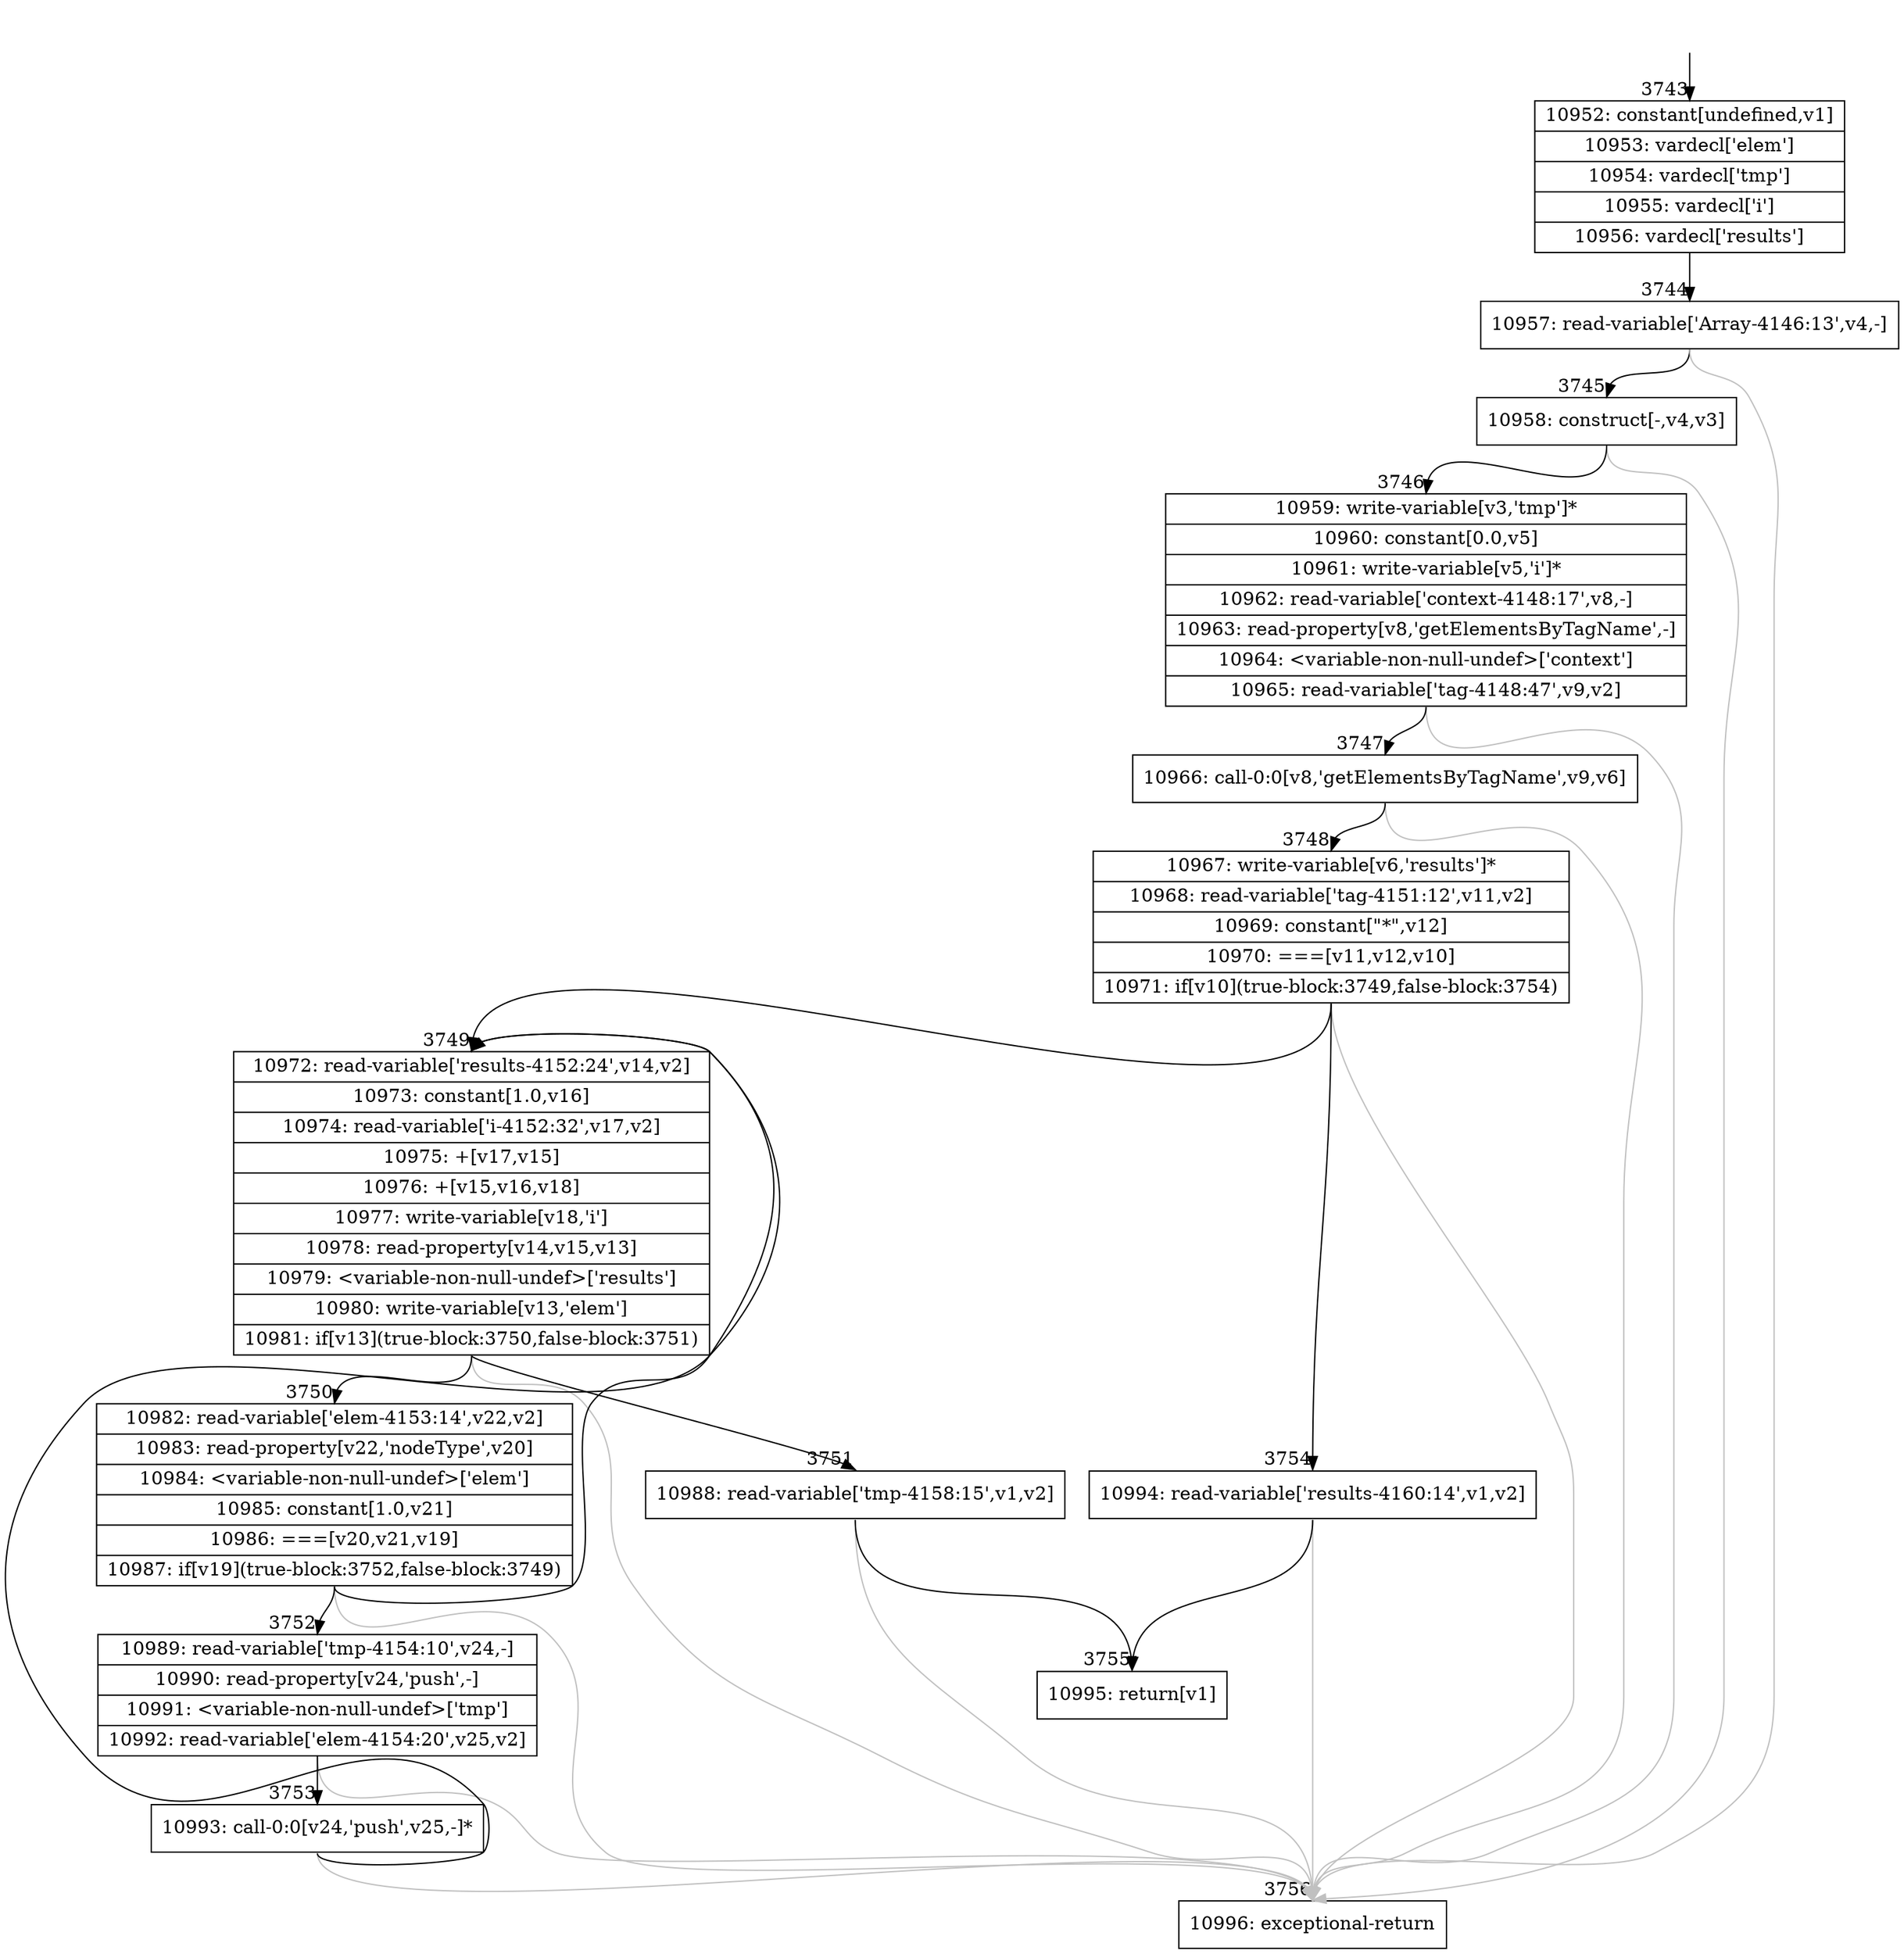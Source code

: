digraph {
rankdir="TD"
BB_entry248[shape=none,label=""];
BB_entry248 -> BB3743 [tailport=s, headport=n, headlabel="    3743"]
BB3743 [shape=record label="{10952: constant[undefined,v1]|10953: vardecl['elem']|10954: vardecl['tmp']|10955: vardecl['i']|10956: vardecl['results']}" ] 
BB3743 -> BB3744 [tailport=s, headport=n, headlabel="      3744"]
BB3744 [shape=record label="{10957: read-variable['Array-4146:13',v4,-]}" ] 
BB3744 -> BB3745 [tailport=s, headport=n, headlabel="      3745"]
BB3744 -> BB3756 [tailport=s, headport=n, color=gray, headlabel="      3756"]
BB3745 [shape=record label="{10958: construct[-,v4,v3]}" ] 
BB3745 -> BB3746 [tailport=s, headport=n, headlabel="      3746"]
BB3745 -> BB3756 [tailport=s, headport=n, color=gray]
BB3746 [shape=record label="{10959: write-variable[v3,'tmp']*|10960: constant[0.0,v5]|10961: write-variable[v5,'i']*|10962: read-variable['context-4148:17',v8,-]|10963: read-property[v8,'getElementsByTagName',-]|10964: \<variable-non-null-undef\>['context']|10965: read-variable['tag-4148:47',v9,v2]}" ] 
BB3746 -> BB3747 [tailport=s, headport=n, headlabel="      3747"]
BB3746 -> BB3756 [tailport=s, headport=n, color=gray]
BB3747 [shape=record label="{10966: call-0:0[v8,'getElementsByTagName',v9,v6]}" ] 
BB3747 -> BB3748 [tailport=s, headport=n, headlabel="      3748"]
BB3747 -> BB3756 [tailport=s, headport=n, color=gray]
BB3748 [shape=record label="{10967: write-variable[v6,'results']*|10968: read-variable['tag-4151:12',v11,v2]|10969: constant[\"*\",v12]|10970: ===[v11,v12,v10]|10971: if[v10](true-block:3749,false-block:3754)}" ] 
BB3748 -> BB3749 [tailport=s, headport=n, headlabel="      3749"]
BB3748 -> BB3754 [tailport=s, headport=n, headlabel="      3754"]
BB3748 -> BB3756 [tailport=s, headport=n, color=gray]
BB3749 [shape=record label="{10972: read-variable['results-4152:24',v14,v2]|10973: constant[1.0,v16]|10974: read-variable['i-4152:32',v17,v2]|10975: +[v17,v15]|10976: +[v15,v16,v18]|10977: write-variable[v18,'i']|10978: read-property[v14,v15,v13]|10979: \<variable-non-null-undef\>['results']|10980: write-variable[v13,'elem']|10981: if[v13](true-block:3750,false-block:3751)}" ] 
BB3749 -> BB3750 [tailport=s, headport=n, headlabel="      3750"]
BB3749 -> BB3751 [tailport=s, headport=n, headlabel="      3751"]
BB3749 -> BB3756 [tailport=s, headport=n, color=gray]
BB3750 [shape=record label="{10982: read-variable['elem-4153:14',v22,v2]|10983: read-property[v22,'nodeType',v20]|10984: \<variable-non-null-undef\>['elem']|10985: constant[1.0,v21]|10986: ===[v20,v21,v19]|10987: if[v19](true-block:3752,false-block:3749)}" ] 
BB3750 -> BB3752 [tailport=s, headport=n, headlabel="      3752"]
BB3750 -> BB3749 [tailport=s, headport=n]
BB3750 -> BB3756 [tailport=s, headport=n, color=gray]
BB3751 [shape=record label="{10988: read-variable['tmp-4158:15',v1,v2]}" ] 
BB3751 -> BB3755 [tailport=s, headport=n, headlabel="      3755"]
BB3751 -> BB3756 [tailport=s, headport=n, color=gray]
BB3752 [shape=record label="{10989: read-variable['tmp-4154:10',v24,-]|10990: read-property[v24,'push',-]|10991: \<variable-non-null-undef\>['tmp']|10992: read-variable['elem-4154:20',v25,v2]}" ] 
BB3752 -> BB3753 [tailport=s, headport=n, headlabel="      3753"]
BB3752 -> BB3756 [tailport=s, headport=n, color=gray]
BB3753 [shape=record label="{10993: call-0:0[v24,'push',v25,-]*}" ] 
BB3753 -> BB3749 [tailport=s, headport=n]
BB3753 -> BB3756 [tailport=s, headport=n, color=gray]
BB3754 [shape=record label="{10994: read-variable['results-4160:14',v1,v2]}" ] 
BB3754 -> BB3755 [tailport=s, headport=n]
BB3754 -> BB3756 [tailport=s, headport=n, color=gray]
BB3755 [shape=record label="{10995: return[v1]}" ] 
BB3756 [shape=record label="{10996: exceptional-return}" ] 
}
